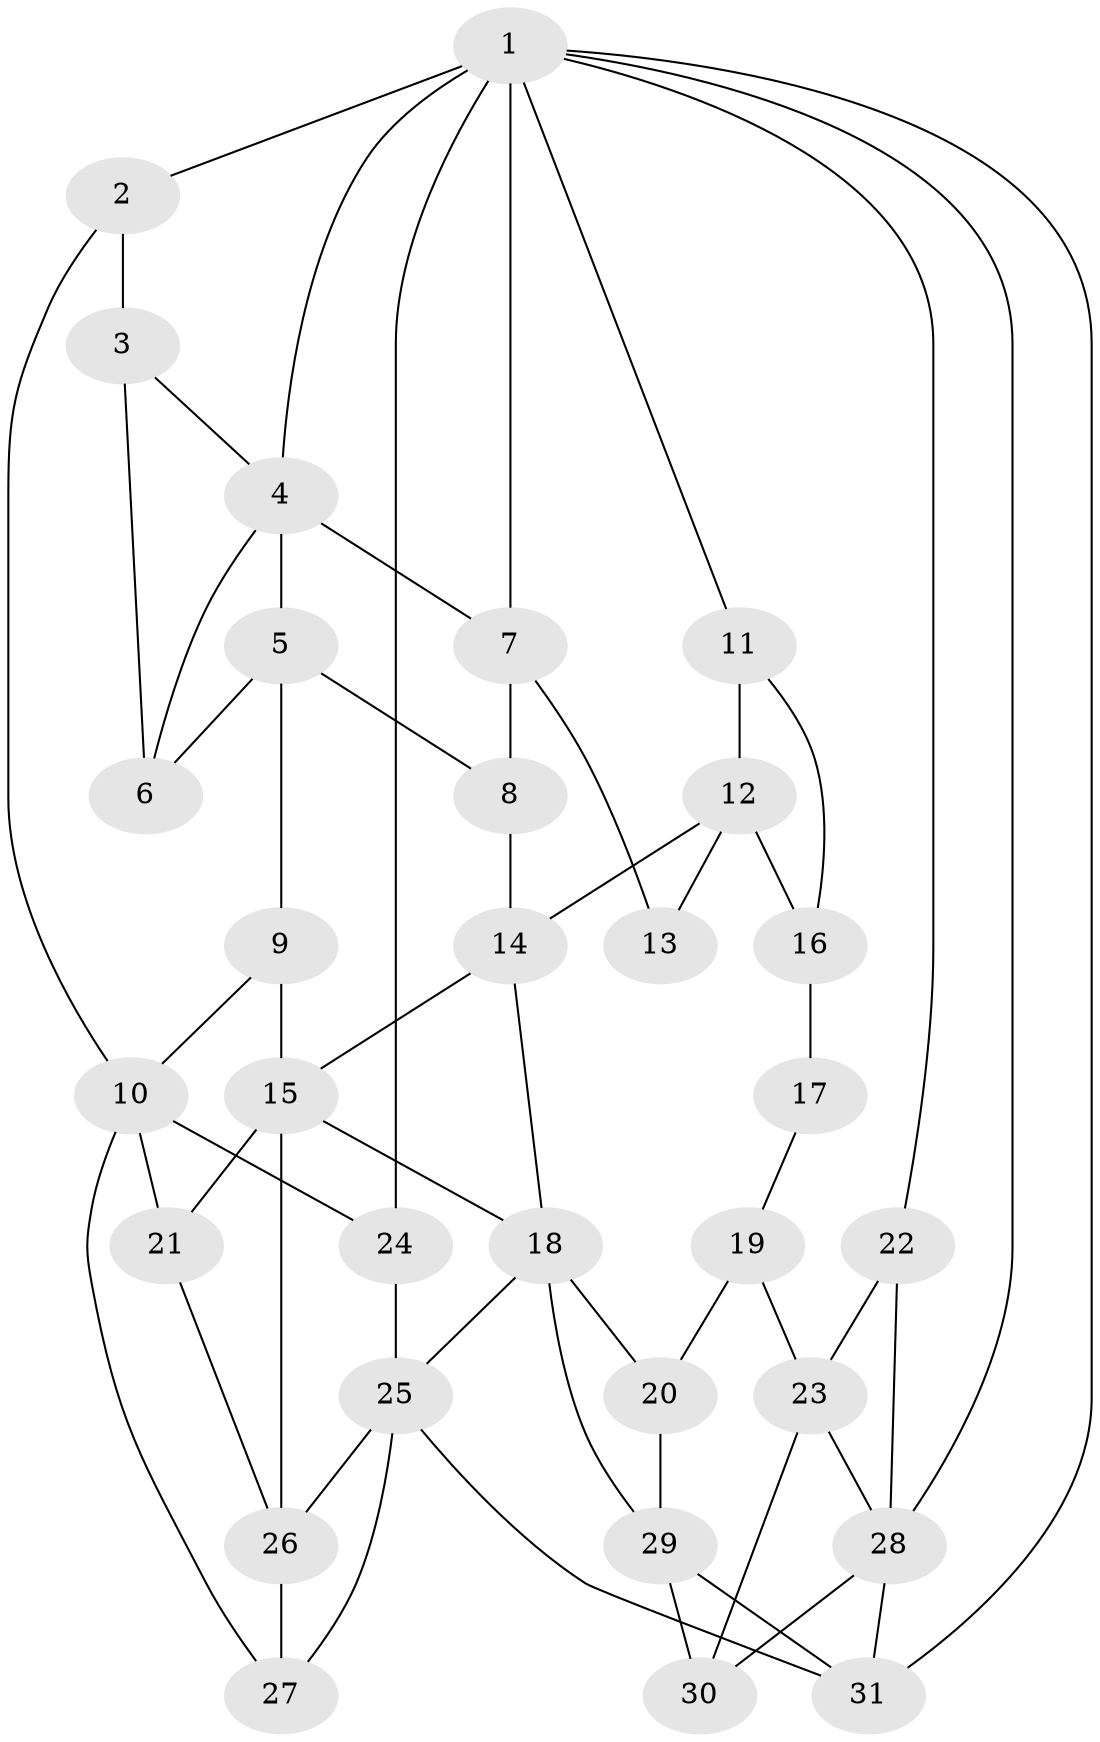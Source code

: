 // original degree distribution, {3: 0.0196078431372549, 6: 0.19607843137254902, 5: 0.5686274509803921, 4: 0.21568627450980393}
// Generated by graph-tools (version 1.1) at 2025/54/03/04/25 22:54:30]
// undirected, 31 vertices, 58 edges
graph export_dot {
  node [color=gray90,style=filled];
  1;
  2;
  3;
  4;
  5;
  6;
  7;
  8;
  9;
  10;
  11;
  12;
  13;
  14;
  15;
  16;
  17;
  18;
  19;
  20;
  21;
  22;
  23;
  24;
  25;
  26;
  27;
  28;
  29;
  30;
  31;
  1 -- 2 [weight=1.0];
  1 -- 4 [weight=1.0];
  1 -- 7 [weight=1.0];
  1 -- 11 [weight=1.0];
  1 -- 22 [weight=1.0];
  1 -- 24 [weight=2.0];
  1 -- 28 [weight=1.0];
  1 -- 31 [weight=1.0];
  2 -- 3 [weight=1.0];
  2 -- 10 [weight=1.0];
  3 -- 4 [weight=1.0];
  3 -- 6 [weight=2.0];
  4 -- 5 [weight=2.0];
  4 -- 6 [weight=1.0];
  4 -- 7 [weight=1.0];
  5 -- 6 [weight=1.0];
  5 -- 8 [weight=1.0];
  5 -- 9 [weight=2.0];
  7 -- 8 [weight=2.0];
  7 -- 13 [weight=2.0];
  8 -- 14 [weight=1.0];
  9 -- 10 [weight=2.0];
  9 -- 15 [weight=2.0];
  10 -- 21 [weight=1.0];
  10 -- 24 [weight=1.0];
  10 -- 27 [weight=1.0];
  11 -- 12 [weight=1.0];
  11 -- 16 [weight=1.0];
  12 -- 13 [weight=2.0];
  12 -- 14 [weight=2.0];
  12 -- 16 [weight=1.0];
  14 -- 15 [weight=1.0];
  14 -- 18 [weight=1.0];
  15 -- 18 [weight=2.0];
  15 -- 21 [weight=1.0];
  15 -- 26 [weight=1.0];
  16 -- 17 [weight=4.0];
  17 -- 19 [weight=2.0];
  18 -- 20 [weight=1.0];
  18 -- 25 [weight=1.0];
  18 -- 29 [weight=1.0];
  19 -- 20 [weight=1.0];
  19 -- 23 [weight=2.0];
  20 -- 29 [weight=2.0];
  21 -- 26 [weight=1.0];
  22 -- 23 [weight=2.0];
  22 -- 28 [weight=1.0];
  23 -- 28 [weight=1.0];
  23 -- 30 [weight=1.0];
  24 -- 25 [weight=2.0];
  25 -- 26 [weight=1.0];
  25 -- 27 [weight=1.0];
  25 -- 31 [weight=1.0];
  26 -- 27 [weight=2.0];
  28 -- 30 [weight=1.0];
  28 -- 31 [weight=1.0];
  29 -- 30 [weight=2.0];
  29 -- 31 [weight=1.0];
}
